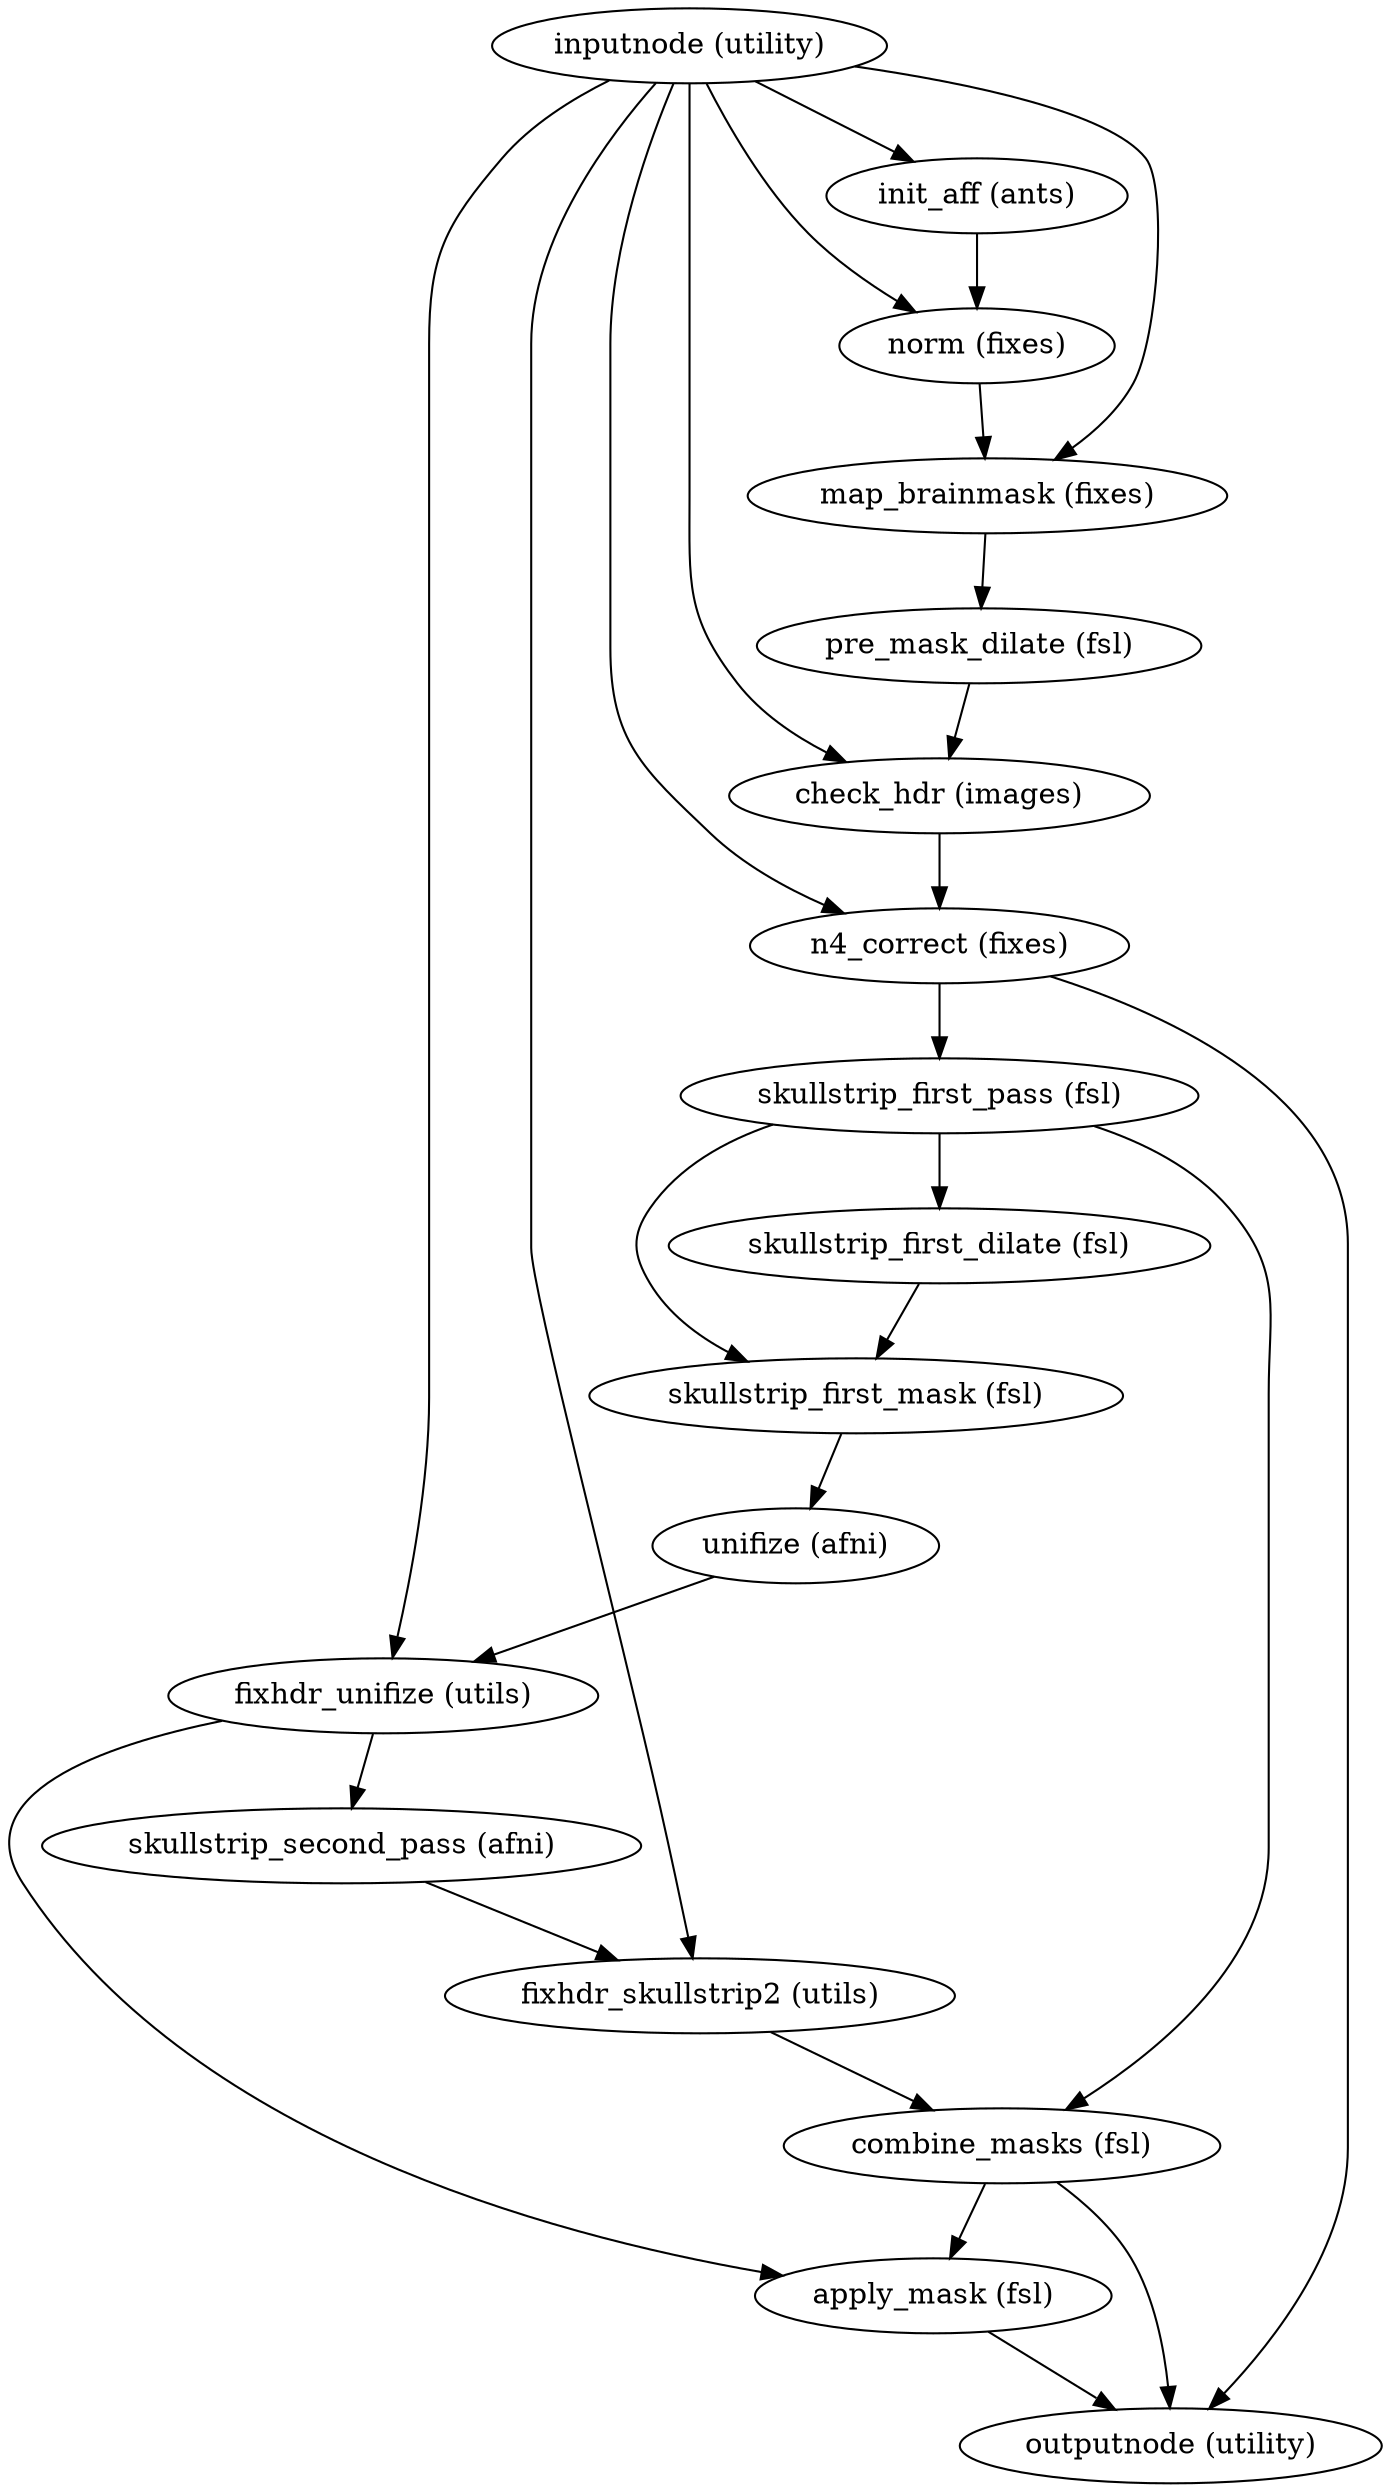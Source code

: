 strict digraph  {
"inputnode (utility)";
"init_aff (ants)";
"map_brainmask (fixes)";
"norm (fixes)";
"check_hdr (images)";
"n4_correct (fixes)";
"fixhdr_unifize (utils)";
"fixhdr_skullstrip2 (utils)";
"pre_mask_dilate (fsl)";
"skullstrip_first_pass (fsl)";
"outputnode (utility)";
"skullstrip_second_pass (afni)";
"apply_mask (fsl)";
"combine_masks (fsl)";
"skullstrip_first_dilate (fsl)";
"skullstrip_first_mask (fsl)";
"unifize (afni)";
"inputnode (utility)" -> "init_aff (ants)";
"inputnode (utility)" -> "map_brainmask (fixes)";
"inputnode (utility)" -> "norm (fixes)";
"inputnode (utility)" -> "check_hdr (images)";
"inputnode (utility)" -> "n4_correct (fixes)";
"inputnode (utility)" -> "fixhdr_unifize (utils)";
"inputnode (utility)" -> "fixhdr_skullstrip2 (utils)";
"init_aff (ants)" -> "norm (fixes)";
"map_brainmask (fixes)" -> "pre_mask_dilate (fsl)";
"norm (fixes)" -> "map_brainmask (fixes)";
"check_hdr (images)" -> "n4_correct (fixes)";
"n4_correct (fixes)" -> "skullstrip_first_pass (fsl)";
"n4_correct (fixes)" -> "outputnode (utility)";
"fixhdr_unifize (utils)" -> "skullstrip_second_pass (afni)";
"fixhdr_unifize (utils)" -> "apply_mask (fsl)";
"fixhdr_skullstrip2 (utils)" -> "combine_masks (fsl)";
"pre_mask_dilate (fsl)" -> "check_hdr (images)";
"skullstrip_first_pass (fsl)" -> "skullstrip_first_dilate (fsl)";
"skullstrip_first_pass (fsl)" -> "skullstrip_first_mask (fsl)";
"skullstrip_first_pass (fsl)" -> "combine_masks (fsl)";
"skullstrip_second_pass (afni)" -> "fixhdr_skullstrip2 (utils)";
"apply_mask (fsl)" -> "outputnode (utility)";
"combine_masks (fsl)" -> "apply_mask (fsl)";
"combine_masks (fsl)" -> "outputnode (utility)";
"skullstrip_first_dilate (fsl)" -> "skullstrip_first_mask (fsl)";
"skullstrip_first_mask (fsl)" -> "unifize (afni)";
"unifize (afni)" -> "fixhdr_unifize (utils)";
}
